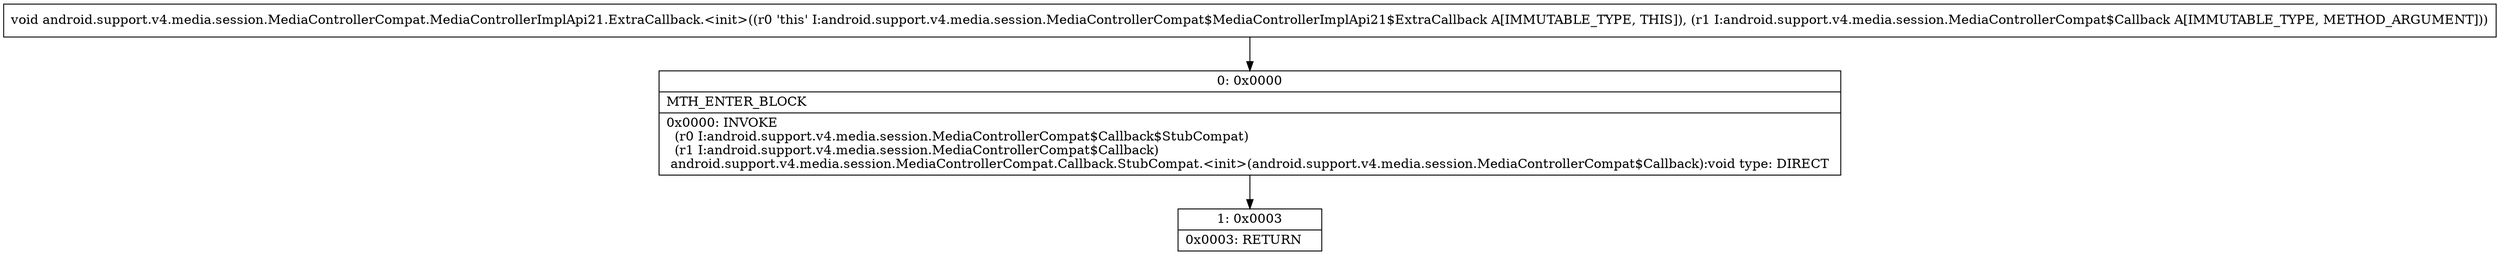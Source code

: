 digraph "CFG forandroid.support.v4.media.session.MediaControllerCompat.MediaControllerImplApi21.ExtraCallback.\<init\>(Landroid\/support\/v4\/media\/session\/MediaControllerCompat$Callback;)V" {
Node_0 [shape=record,label="{0\:\ 0x0000|MTH_ENTER_BLOCK\l|0x0000: INVOKE  \l  (r0 I:android.support.v4.media.session.MediaControllerCompat$Callback$StubCompat)\l  (r1 I:android.support.v4.media.session.MediaControllerCompat$Callback)\l android.support.v4.media.session.MediaControllerCompat.Callback.StubCompat.\<init\>(android.support.v4.media.session.MediaControllerCompat$Callback):void type: DIRECT \l}"];
Node_1 [shape=record,label="{1\:\ 0x0003|0x0003: RETURN   \l}"];
MethodNode[shape=record,label="{void android.support.v4.media.session.MediaControllerCompat.MediaControllerImplApi21.ExtraCallback.\<init\>((r0 'this' I:android.support.v4.media.session.MediaControllerCompat$MediaControllerImplApi21$ExtraCallback A[IMMUTABLE_TYPE, THIS]), (r1 I:android.support.v4.media.session.MediaControllerCompat$Callback A[IMMUTABLE_TYPE, METHOD_ARGUMENT])) }"];
MethodNode -> Node_0;
Node_0 -> Node_1;
}

